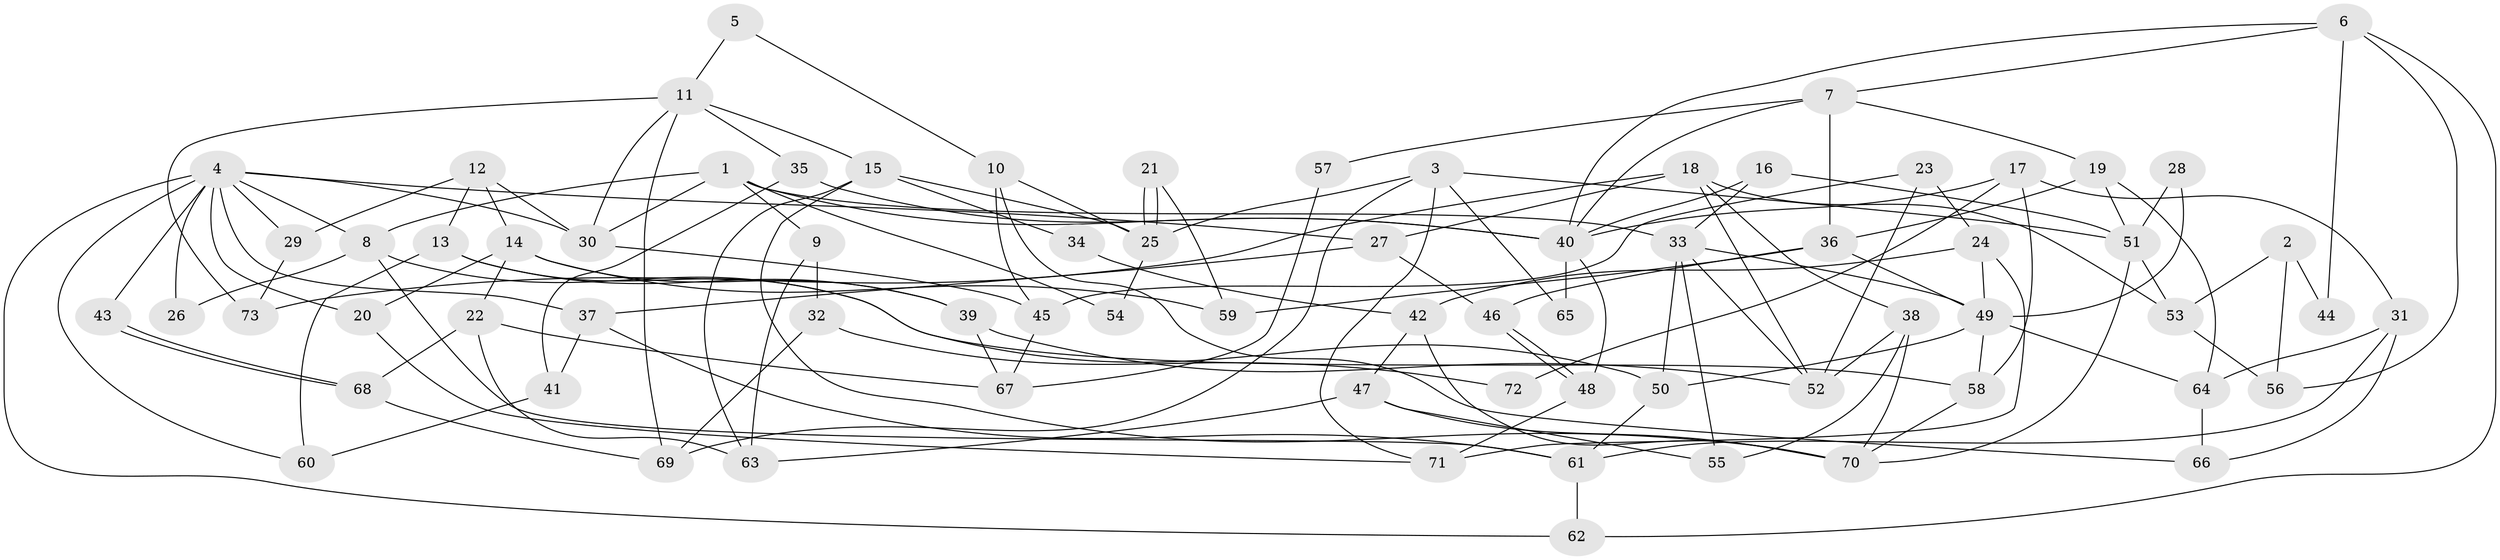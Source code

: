 // Generated by graph-tools (version 1.1) at 2025/11/02/27/25 16:11:24]
// undirected, 73 vertices, 146 edges
graph export_dot {
graph [start="1"]
  node [color=gray90,style=filled];
  1;
  2;
  3;
  4;
  5;
  6;
  7;
  8;
  9;
  10;
  11;
  12;
  13;
  14;
  15;
  16;
  17;
  18;
  19;
  20;
  21;
  22;
  23;
  24;
  25;
  26;
  27;
  28;
  29;
  30;
  31;
  32;
  33;
  34;
  35;
  36;
  37;
  38;
  39;
  40;
  41;
  42;
  43;
  44;
  45;
  46;
  47;
  48;
  49;
  50;
  51;
  52;
  53;
  54;
  55;
  56;
  57;
  58;
  59;
  60;
  61;
  62;
  63;
  64;
  65;
  66;
  67;
  68;
  69;
  70;
  71;
  72;
  73;
  1 -- 33;
  1 -- 40;
  1 -- 8;
  1 -- 9;
  1 -- 30;
  1 -- 54;
  2 -- 53;
  2 -- 56;
  2 -- 44;
  3 -- 71;
  3 -- 69;
  3 -- 25;
  3 -- 51;
  3 -- 65;
  4 -- 8;
  4 -- 30;
  4 -- 20;
  4 -- 26;
  4 -- 27;
  4 -- 29;
  4 -- 37;
  4 -- 43;
  4 -- 60;
  4 -- 62;
  5 -- 11;
  5 -- 10;
  6 -- 7;
  6 -- 62;
  6 -- 40;
  6 -- 44;
  6 -- 56;
  7 -- 19;
  7 -- 40;
  7 -- 36;
  7 -- 57;
  8 -- 61;
  8 -- 26;
  8 -- 58;
  9 -- 63;
  9 -- 32;
  10 -- 25;
  10 -- 66;
  10 -- 45;
  11 -- 73;
  11 -- 15;
  11 -- 30;
  11 -- 35;
  11 -- 69;
  12 -- 30;
  12 -- 14;
  12 -- 13;
  12 -- 29;
  13 -- 50;
  13 -- 39;
  13 -- 60;
  14 -- 20;
  14 -- 39;
  14 -- 22;
  14 -- 59;
  15 -- 25;
  15 -- 70;
  15 -- 34;
  15 -- 63;
  16 -- 51;
  16 -- 33;
  16 -- 40;
  17 -- 40;
  17 -- 58;
  17 -- 31;
  17 -- 72;
  18 -- 38;
  18 -- 27;
  18 -- 52;
  18 -- 53;
  18 -- 73;
  19 -- 36;
  19 -- 51;
  19 -- 64;
  20 -- 71;
  21 -- 59;
  21 -- 25;
  21 -- 25;
  22 -- 67;
  22 -- 63;
  22 -- 68;
  23 -- 52;
  23 -- 45;
  23 -- 24;
  24 -- 49;
  24 -- 42;
  24 -- 71;
  25 -- 54;
  27 -- 37;
  27 -- 46;
  28 -- 51;
  28 -- 49;
  29 -- 73;
  30 -- 45;
  31 -- 61;
  31 -- 64;
  31 -- 66;
  32 -- 69;
  32 -- 72;
  33 -- 55;
  33 -- 49;
  33 -- 50;
  33 -- 52;
  34 -- 42;
  35 -- 40;
  35 -- 41;
  36 -- 46;
  36 -- 49;
  36 -- 59;
  37 -- 41;
  37 -- 61;
  38 -- 52;
  38 -- 70;
  38 -- 55;
  39 -- 52;
  39 -- 67;
  40 -- 48;
  40 -- 65;
  41 -- 60;
  42 -- 70;
  42 -- 47;
  43 -- 68;
  43 -- 68;
  45 -- 67;
  46 -- 48;
  46 -- 48;
  47 -- 63;
  47 -- 55;
  47 -- 70;
  48 -- 71;
  49 -- 64;
  49 -- 50;
  49 -- 58;
  50 -- 61;
  51 -- 70;
  51 -- 53;
  53 -- 56;
  57 -- 67;
  58 -- 70;
  61 -- 62;
  64 -- 66;
  68 -- 69;
}
